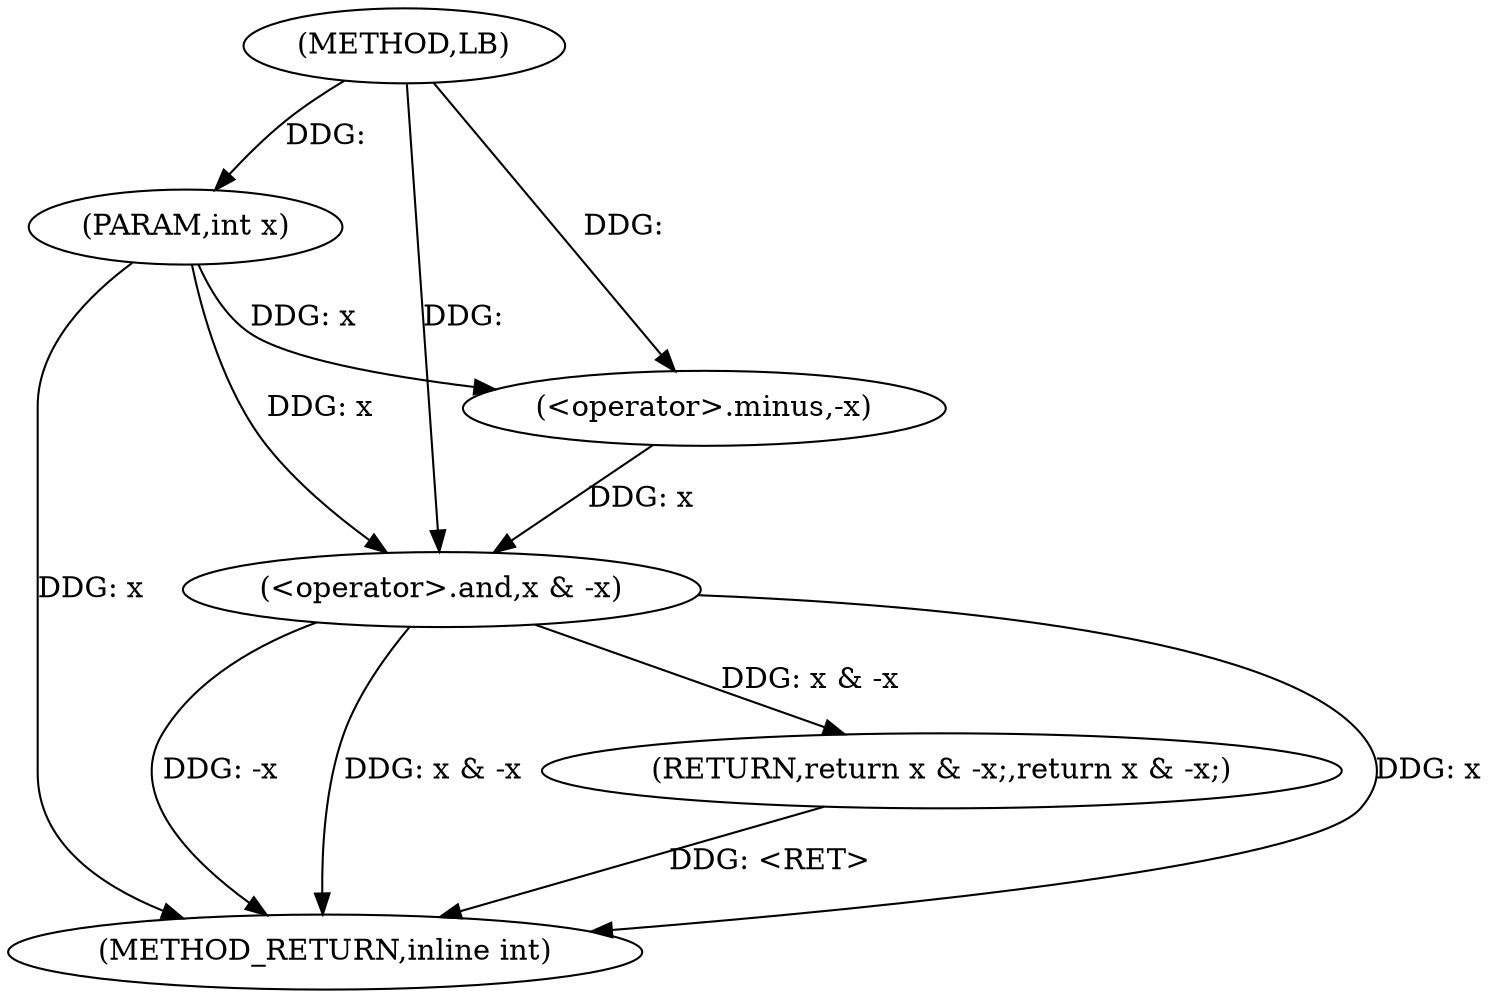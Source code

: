 digraph "LB" {  
"1000147" [label = "(METHOD,LB)" ]
"1000155" [label = "(METHOD_RETURN,inline int)" ]
"1000148" [label = "(PARAM,int x)" ]
"1000150" [label = "(RETURN,return x & -x;,return x & -x;)" ]
"1000151" [label = "(<operator>.and,x & -x)" ]
"1000153" [label = "(<operator>.minus,-x)" ]
  "1000148" -> "1000155"  [ label = "DDG: x"] 
  "1000151" -> "1000155"  [ label = "DDG: x"] 
  "1000151" -> "1000155"  [ label = "DDG: -x"] 
  "1000151" -> "1000155"  [ label = "DDG: x & -x"] 
  "1000150" -> "1000155"  [ label = "DDG: <RET>"] 
  "1000147" -> "1000148"  [ label = "DDG: "] 
  "1000151" -> "1000150"  [ label = "DDG: x & -x"] 
  "1000153" -> "1000151"  [ label = "DDG: x"] 
  "1000148" -> "1000151"  [ label = "DDG: x"] 
  "1000147" -> "1000151"  [ label = "DDG: "] 
  "1000148" -> "1000153"  [ label = "DDG: x"] 
  "1000147" -> "1000153"  [ label = "DDG: "] 
}
